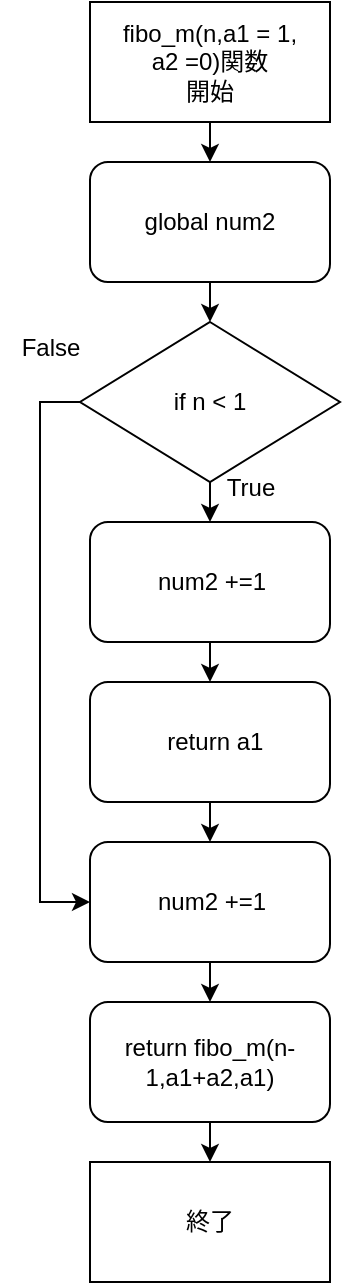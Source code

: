 <mxfile version="24.4.14" type="onedrive">
  <diagram name="ページ1" id="batayLsr0PzhofUS-v-4">
    <mxGraphModel grid="1" page="1" gridSize="10" guides="1" tooltips="1" connect="1" arrows="1" fold="1" pageScale="1" pageWidth="827" pageHeight="1169" math="0" shadow="0">
      <root>
        <mxCell id="0" />
        <mxCell id="1" parent="0" />
        <mxCell id="rc7bfIDK09oqVwaIP6-f-11" style="edgeStyle=orthogonalEdgeStyle;rounded=0;orthogonalLoop=1;jettySize=auto;html=1;exitX=0.5;exitY=1;exitDx=0;exitDy=0;entryX=0.5;entryY=0;entryDx=0;entryDy=0;" edge="1" parent="1" source="rc7bfIDK09oqVwaIP6-f-2" target="rc7bfIDK09oqVwaIP6-f-3">
          <mxGeometry relative="1" as="geometry" />
        </mxCell>
        <mxCell id="rc7bfIDK09oqVwaIP6-f-2" value="fibo_m(n,a1 =&lt;span style=&quot;background-color: initial;&quot;&gt;&amp;nbsp;1,&lt;/span&gt;&lt;div&gt;&lt;span style=&quot;background-color: initial;&quot;&gt;a2 =0)関数&lt;/span&gt;&lt;/div&gt;&lt;div&gt;&lt;span style=&quot;background-color: initial;&quot;&gt;開始&lt;/span&gt;&lt;/div&gt;" style="rounded=0;whiteSpace=wrap;html=1;" vertex="1" parent="1">
          <mxGeometry x="320" y="40" width="120" height="60" as="geometry" />
        </mxCell>
        <mxCell id="rc7bfIDK09oqVwaIP6-f-12" style="edgeStyle=orthogonalEdgeStyle;rounded=0;orthogonalLoop=1;jettySize=auto;html=1;exitX=0.5;exitY=1;exitDx=0;exitDy=0;entryX=0.5;entryY=0;entryDx=0;entryDy=0;" edge="1" parent="1" source="rc7bfIDK09oqVwaIP6-f-3" target="rc7bfIDK09oqVwaIP6-f-4">
          <mxGeometry relative="1" as="geometry" />
        </mxCell>
        <mxCell id="rc7bfIDK09oqVwaIP6-f-3" value="global num2" style="rounded=1;whiteSpace=wrap;html=1;" vertex="1" parent="1">
          <mxGeometry x="320" y="120" width="120" height="60" as="geometry" />
        </mxCell>
        <mxCell id="rc7bfIDK09oqVwaIP6-f-13" style="edgeStyle=orthogonalEdgeStyle;rounded=0;orthogonalLoop=1;jettySize=auto;html=1;exitX=0.5;exitY=1;exitDx=0;exitDy=0;entryX=0.5;entryY=0;entryDx=0;entryDy=0;" edge="1" parent="1" source="rc7bfIDK09oqVwaIP6-f-4" target="rc7bfIDK09oqVwaIP6-f-5">
          <mxGeometry relative="1" as="geometry" />
        </mxCell>
        <mxCell id="rc7bfIDK09oqVwaIP6-f-18" style="edgeStyle=orthogonalEdgeStyle;rounded=0;orthogonalLoop=1;jettySize=auto;html=1;exitX=0;exitY=0.5;exitDx=0;exitDy=0;entryX=0;entryY=0.5;entryDx=0;entryDy=0;" edge="1" parent="1" source="rc7bfIDK09oqVwaIP6-f-4" target="rc7bfIDK09oqVwaIP6-f-9">
          <mxGeometry relative="1" as="geometry" />
        </mxCell>
        <mxCell id="rc7bfIDK09oqVwaIP6-f-4" value="if n &amp;lt; 1" style="rhombus;whiteSpace=wrap;html=1;" vertex="1" parent="1">
          <mxGeometry x="315" y="200" width="130" height="80" as="geometry" />
        </mxCell>
        <mxCell id="rc7bfIDK09oqVwaIP6-f-14" style="edgeStyle=orthogonalEdgeStyle;rounded=0;orthogonalLoop=1;jettySize=auto;html=1;exitX=0.5;exitY=1;exitDx=0;exitDy=0;entryX=0.5;entryY=0;entryDx=0;entryDy=0;" edge="1" parent="1" source="rc7bfIDK09oqVwaIP6-f-5" target="rc7bfIDK09oqVwaIP6-f-7">
          <mxGeometry relative="1" as="geometry" />
        </mxCell>
        <mxCell id="rc7bfIDK09oqVwaIP6-f-5" value="　num2 +=1&amp;nbsp; &amp;nbsp;" style="rounded=1;whiteSpace=wrap;html=1;" vertex="1" parent="1">
          <mxGeometry x="320" y="300" width="120" height="60" as="geometry" />
        </mxCell>
        <mxCell id="rc7bfIDK09oqVwaIP6-f-15" style="edgeStyle=orthogonalEdgeStyle;rounded=0;orthogonalLoop=1;jettySize=auto;html=1;exitX=0.5;exitY=1;exitDx=0;exitDy=0;entryX=0.5;entryY=0;entryDx=0;entryDy=0;" edge="1" parent="1" source="rc7bfIDK09oqVwaIP6-f-7" target="rc7bfIDK09oqVwaIP6-f-9">
          <mxGeometry relative="1" as="geometry" />
        </mxCell>
        <mxCell id="rc7bfIDK09oqVwaIP6-f-7" value="　return a1&amp;nbsp;&amp;nbsp;" style="rounded=1;whiteSpace=wrap;html=1;" vertex="1" parent="1">
          <mxGeometry x="320" y="380" width="120" height="60" as="geometry" />
        </mxCell>
        <mxCell id="rc7bfIDK09oqVwaIP6-f-17" style="edgeStyle=orthogonalEdgeStyle;rounded=0;orthogonalLoop=1;jettySize=auto;html=1;exitX=0.5;exitY=1;exitDx=0;exitDy=0;entryX=0.5;entryY=0;entryDx=0;entryDy=0;" edge="1" parent="1" source="rc7bfIDK09oqVwaIP6-f-8" target="rc7bfIDK09oqVwaIP6-f-10">
          <mxGeometry relative="1" as="geometry" />
        </mxCell>
        <mxCell id="rc7bfIDK09oqVwaIP6-f-8" value="return fibo_m(n-1,a1+a2,a1)" style="rounded=1;whiteSpace=wrap;html=1;" vertex="1" parent="1">
          <mxGeometry x="320" y="540" width="120" height="60" as="geometry" />
        </mxCell>
        <mxCell id="rc7bfIDK09oqVwaIP6-f-16" style="edgeStyle=orthogonalEdgeStyle;rounded=0;orthogonalLoop=1;jettySize=auto;html=1;exitX=0.5;exitY=1;exitDx=0;exitDy=0;entryX=0.5;entryY=0;entryDx=0;entryDy=0;" edge="1" parent="1" source="rc7bfIDK09oqVwaIP6-f-9" target="rc7bfIDK09oqVwaIP6-f-8">
          <mxGeometry relative="1" as="geometry" />
        </mxCell>
        <mxCell id="rc7bfIDK09oqVwaIP6-f-9" value="　num2 +=1&amp;nbsp; &amp;nbsp;" style="rounded=1;whiteSpace=wrap;html=1;" vertex="1" parent="1">
          <mxGeometry x="320" y="460" width="120" height="60" as="geometry" />
        </mxCell>
        <mxCell id="rc7bfIDK09oqVwaIP6-f-10" value="終了" style="rounded=0;whiteSpace=wrap;html=1;" vertex="1" parent="1">
          <mxGeometry x="320" y="620" width="120" height="60" as="geometry" />
        </mxCell>
        <mxCell id="rc7bfIDK09oqVwaIP6-f-19" value="False" style="text;html=1;align=center;verticalAlign=middle;resizable=0;points=[];autosize=1;strokeColor=none;fillColor=none;" vertex="1" parent="1">
          <mxGeometry x="275" y="198" width="50" height="30" as="geometry" />
        </mxCell>
        <mxCell id="rc7bfIDK09oqVwaIP6-f-20" value="True" style="text;html=1;align=center;verticalAlign=middle;resizable=0;points=[];autosize=1;strokeColor=none;fillColor=none;" vertex="1" parent="1">
          <mxGeometry x="375" y="268" width="50" height="30" as="geometry" />
        </mxCell>
      </root>
    </mxGraphModel>
  </diagram>
</mxfile>
